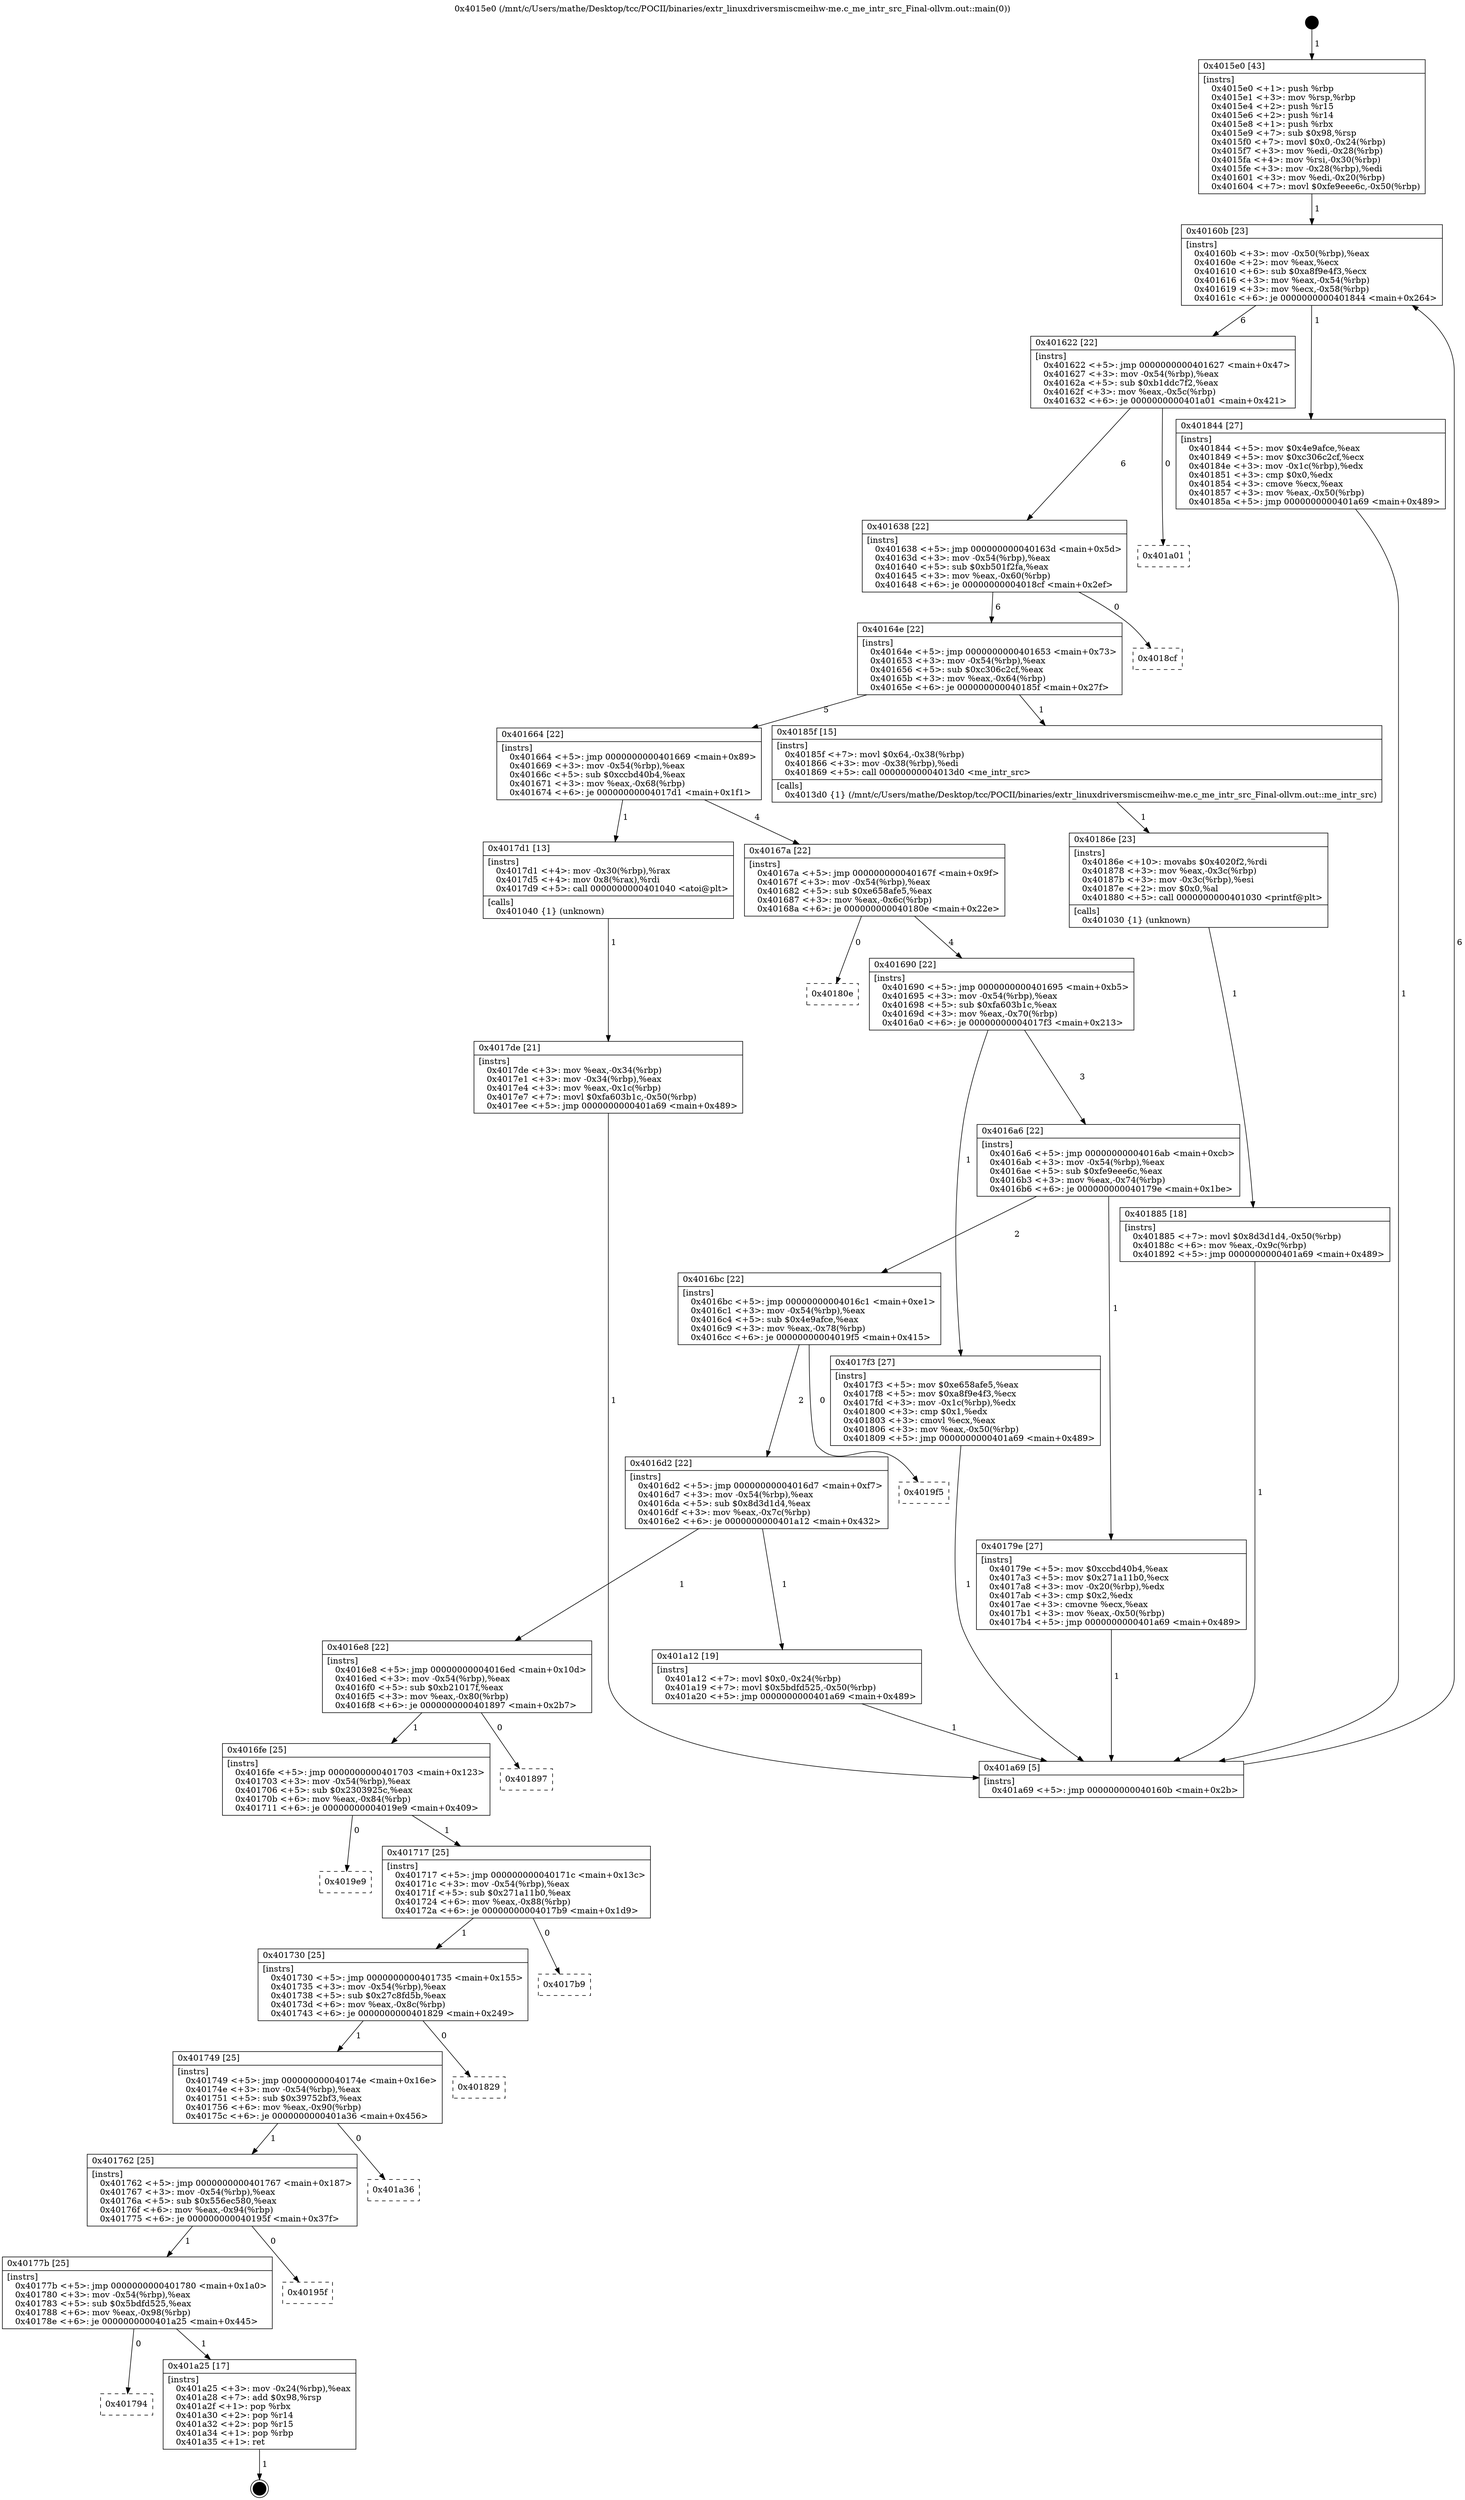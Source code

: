 digraph "0x4015e0" {
  label = "0x4015e0 (/mnt/c/Users/mathe/Desktop/tcc/POCII/binaries/extr_linuxdriversmiscmeihw-me.c_me_intr_src_Final-ollvm.out::main(0))"
  labelloc = "t"
  node[shape=record]

  Entry [label="",width=0.3,height=0.3,shape=circle,fillcolor=black,style=filled]
  "0x40160b" [label="{
     0x40160b [23]\l
     | [instrs]\l
     &nbsp;&nbsp;0x40160b \<+3\>: mov -0x50(%rbp),%eax\l
     &nbsp;&nbsp;0x40160e \<+2\>: mov %eax,%ecx\l
     &nbsp;&nbsp;0x401610 \<+6\>: sub $0xa8f9e4f3,%ecx\l
     &nbsp;&nbsp;0x401616 \<+3\>: mov %eax,-0x54(%rbp)\l
     &nbsp;&nbsp;0x401619 \<+3\>: mov %ecx,-0x58(%rbp)\l
     &nbsp;&nbsp;0x40161c \<+6\>: je 0000000000401844 \<main+0x264\>\l
  }"]
  "0x401844" [label="{
     0x401844 [27]\l
     | [instrs]\l
     &nbsp;&nbsp;0x401844 \<+5\>: mov $0x4e9afce,%eax\l
     &nbsp;&nbsp;0x401849 \<+5\>: mov $0xc306c2cf,%ecx\l
     &nbsp;&nbsp;0x40184e \<+3\>: mov -0x1c(%rbp),%edx\l
     &nbsp;&nbsp;0x401851 \<+3\>: cmp $0x0,%edx\l
     &nbsp;&nbsp;0x401854 \<+3\>: cmove %ecx,%eax\l
     &nbsp;&nbsp;0x401857 \<+3\>: mov %eax,-0x50(%rbp)\l
     &nbsp;&nbsp;0x40185a \<+5\>: jmp 0000000000401a69 \<main+0x489\>\l
  }"]
  "0x401622" [label="{
     0x401622 [22]\l
     | [instrs]\l
     &nbsp;&nbsp;0x401622 \<+5\>: jmp 0000000000401627 \<main+0x47\>\l
     &nbsp;&nbsp;0x401627 \<+3\>: mov -0x54(%rbp),%eax\l
     &nbsp;&nbsp;0x40162a \<+5\>: sub $0xb1ddc7f2,%eax\l
     &nbsp;&nbsp;0x40162f \<+3\>: mov %eax,-0x5c(%rbp)\l
     &nbsp;&nbsp;0x401632 \<+6\>: je 0000000000401a01 \<main+0x421\>\l
  }"]
  Exit [label="",width=0.3,height=0.3,shape=circle,fillcolor=black,style=filled,peripheries=2]
  "0x401a01" [label="{
     0x401a01\l
  }", style=dashed]
  "0x401638" [label="{
     0x401638 [22]\l
     | [instrs]\l
     &nbsp;&nbsp;0x401638 \<+5\>: jmp 000000000040163d \<main+0x5d\>\l
     &nbsp;&nbsp;0x40163d \<+3\>: mov -0x54(%rbp),%eax\l
     &nbsp;&nbsp;0x401640 \<+5\>: sub $0xb501f2fa,%eax\l
     &nbsp;&nbsp;0x401645 \<+3\>: mov %eax,-0x60(%rbp)\l
     &nbsp;&nbsp;0x401648 \<+6\>: je 00000000004018cf \<main+0x2ef\>\l
  }"]
  "0x401794" [label="{
     0x401794\l
  }", style=dashed]
  "0x4018cf" [label="{
     0x4018cf\l
  }", style=dashed]
  "0x40164e" [label="{
     0x40164e [22]\l
     | [instrs]\l
     &nbsp;&nbsp;0x40164e \<+5\>: jmp 0000000000401653 \<main+0x73\>\l
     &nbsp;&nbsp;0x401653 \<+3\>: mov -0x54(%rbp),%eax\l
     &nbsp;&nbsp;0x401656 \<+5\>: sub $0xc306c2cf,%eax\l
     &nbsp;&nbsp;0x40165b \<+3\>: mov %eax,-0x64(%rbp)\l
     &nbsp;&nbsp;0x40165e \<+6\>: je 000000000040185f \<main+0x27f\>\l
  }"]
  "0x401a25" [label="{
     0x401a25 [17]\l
     | [instrs]\l
     &nbsp;&nbsp;0x401a25 \<+3\>: mov -0x24(%rbp),%eax\l
     &nbsp;&nbsp;0x401a28 \<+7\>: add $0x98,%rsp\l
     &nbsp;&nbsp;0x401a2f \<+1\>: pop %rbx\l
     &nbsp;&nbsp;0x401a30 \<+2\>: pop %r14\l
     &nbsp;&nbsp;0x401a32 \<+2\>: pop %r15\l
     &nbsp;&nbsp;0x401a34 \<+1\>: pop %rbp\l
     &nbsp;&nbsp;0x401a35 \<+1\>: ret\l
  }"]
  "0x40185f" [label="{
     0x40185f [15]\l
     | [instrs]\l
     &nbsp;&nbsp;0x40185f \<+7\>: movl $0x64,-0x38(%rbp)\l
     &nbsp;&nbsp;0x401866 \<+3\>: mov -0x38(%rbp),%edi\l
     &nbsp;&nbsp;0x401869 \<+5\>: call 00000000004013d0 \<me_intr_src\>\l
     | [calls]\l
     &nbsp;&nbsp;0x4013d0 \{1\} (/mnt/c/Users/mathe/Desktop/tcc/POCII/binaries/extr_linuxdriversmiscmeihw-me.c_me_intr_src_Final-ollvm.out::me_intr_src)\l
  }"]
  "0x401664" [label="{
     0x401664 [22]\l
     | [instrs]\l
     &nbsp;&nbsp;0x401664 \<+5\>: jmp 0000000000401669 \<main+0x89\>\l
     &nbsp;&nbsp;0x401669 \<+3\>: mov -0x54(%rbp),%eax\l
     &nbsp;&nbsp;0x40166c \<+5\>: sub $0xccbd40b4,%eax\l
     &nbsp;&nbsp;0x401671 \<+3\>: mov %eax,-0x68(%rbp)\l
     &nbsp;&nbsp;0x401674 \<+6\>: je 00000000004017d1 \<main+0x1f1\>\l
  }"]
  "0x40177b" [label="{
     0x40177b [25]\l
     | [instrs]\l
     &nbsp;&nbsp;0x40177b \<+5\>: jmp 0000000000401780 \<main+0x1a0\>\l
     &nbsp;&nbsp;0x401780 \<+3\>: mov -0x54(%rbp),%eax\l
     &nbsp;&nbsp;0x401783 \<+5\>: sub $0x5bdfd525,%eax\l
     &nbsp;&nbsp;0x401788 \<+6\>: mov %eax,-0x98(%rbp)\l
     &nbsp;&nbsp;0x40178e \<+6\>: je 0000000000401a25 \<main+0x445\>\l
  }"]
  "0x4017d1" [label="{
     0x4017d1 [13]\l
     | [instrs]\l
     &nbsp;&nbsp;0x4017d1 \<+4\>: mov -0x30(%rbp),%rax\l
     &nbsp;&nbsp;0x4017d5 \<+4\>: mov 0x8(%rax),%rdi\l
     &nbsp;&nbsp;0x4017d9 \<+5\>: call 0000000000401040 \<atoi@plt\>\l
     | [calls]\l
     &nbsp;&nbsp;0x401040 \{1\} (unknown)\l
  }"]
  "0x40167a" [label="{
     0x40167a [22]\l
     | [instrs]\l
     &nbsp;&nbsp;0x40167a \<+5\>: jmp 000000000040167f \<main+0x9f\>\l
     &nbsp;&nbsp;0x40167f \<+3\>: mov -0x54(%rbp),%eax\l
     &nbsp;&nbsp;0x401682 \<+5\>: sub $0xe658afe5,%eax\l
     &nbsp;&nbsp;0x401687 \<+3\>: mov %eax,-0x6c(%rbp)\l
     &nbsp;&nbsp;0x40168a \<+6\>: je 000000000040180e \<main+0x22e\>\l
  }"]
  "0x40195f" [label="{
     0x40195f\l
  }", style=dashed]
  "0x40180e" [label="{
     0x40180e\l
  }", style=dashed]
  "0x401690" [label="{
     0x401690 [22]\l
     | [instrs]\l
     &nbsp;&nbsp;0x401690 \<+5\>: jmp 0000000000401695 \<main+0xb5\>\l
     &nbsp;&nbsp;0x401695 \<+3\>: mov -0x54(%rbp),%eax\l
     &nbsp;&nbsp;0x401698 \<+5\>: sub $0xfa603b1c,%eax\l
     &nbsp;&nbsp;0x40169d \<+3\>: mov %eax,-0x70(%rbp)\l
     &nbsp;&nbsp;0x4016a0 \<+6\>: je 00000000004017f3 \<main+0x213\>\l
  }"]
  "0x401762" [label="{
     0x401762 [25]\l
     | [instrs]\l
     &nbsp;&nbsp;0x401762 \<+5\>: jmp 0000000000401767 \<main+0x187\>\l
     &nbsp;&nbsp;0x401767 \<+3\>: mov -0x54(%rbp),%eax\l
     &nbsp;&nbsp;0x40176a \<+5\>: sub $0x556ec580,%eax\l
     &nbsp;&nbsp;0x40176f \<+6\>: mov %eax,-0x94(%rbp)\l
     &nbsp;&nbsp;0x401775 \<+6\>: je 000000000040195f \<main+0x37f\>\l
  }"]
  "0x4017f3" [label="{
     0x4017f3 [27]\l
     | [instrs]\l
     &nbsp;&nbsp;0x4017f3 \<+5\>: mov $0xe658afe5,%eax\l
     &nbsp;&nbsp;0x4017f8 \<+5\>: mov $0xa8f9e4f3,%ecx\l
     &nbsp;&nbsp;0x4017fd \<+3\>: mov -0x1c(%rbp),%edx\l
     &nbsp;&nbsp;0x401800 \<+3\>: cmp $0x1,%edx\l
     &nbsp;&nbsp;0x401803 \<+3\>: cmovl %ecx,%eax\l
     &nbsp;&nbsp;0x401806 \<+3\>: mov %eax,-0x50(%rbp)\l
     &nbsp;&nbsp;0x401809 \<+5\>: jmp 0000000000401a69 \<main+0x489\>\l
  }"]
  "0x4016a6" [label="{
     0x4016a6 [22]\l
     | [instrs]\l
     &nbsp;&nbsp;0x4016a6 \<+5\>: jmp 00000000004016ab \<main+0xcb\>\l
     &nbsp;&nbsp;0x4016ab \<+3\>: mov -0x54(%rbp),%eax\l
     &nbsp;&nbsp;0x4016ae \<+5\>: sub $0xfe9eee6c,%eax\l
     &nbsp;&nbsp;0x4016b3 \<+3\>: mov %eax,-0x74(%rbp)\l
     &nbsp;&nbsp;0x4016b6 \<+6\>: je 000000000040179e \<main+0x1be\>\l
  }"]
  "0x401a36" [label="{
     0x401a36\l
  }", style=dashed]
  "0x40179e" [label="{
     0x40179e [27]\l
     | [instrs]\l
     &nbsp;&nbsp;0x40179e \<+5\>: mov $0xccbd40b4,%eax\l
     &nbsp;&nbsp;0x4017a3 \<+5\>: mov $0x271a11b0,%ecx\l
     &nbsp;&nbsp;0x4017a8 \<+3\>: mov -0x20(%rbp),%edx\l
     &nbsp;&nbsp;0x4017ab \<+3\>: cmp $0x2,%edx\l
     &nbsp;&nbsp;0x4017ae \<+3\>: cmovne %ecx,%eax\l
     &nbsp;&nbsp;0x4017b1 \<+3\>: mov %eax,-0x50(%rbp)\l
     &nbsp;&nbsp;0x4017b4 \<+5\>: jmp 0000000000401a69 \<main+0x489\>\l
  }"]
  "0x4016bc" [label="{
     0x4016bc [22]\l
     | [instrs]\l
     &nbsp;&nbsp;0x4016bc \<+5\>: jmp 00000000004016c1 \<main+0xe1\>\l
     &nbsp;&nbsp;0x4016c1 \<+3\>: mov -0x54(%rbp),%eax\l
     &nbsp;&nbsp;0x4016c4 \<+5\>: sub $0x4e9afce,%eax\l
     &nbsp;&nbsp;0x4016c9 \<+3\>: mov %eax,-0x78(%rbp)\l
     &nbsp;&nbsp;0x4016cc \<+6\>: je 00000000004019f5 \<main+0x415\>\l
  }"]
  "0x401a69" [label="{
     0x401a69 [5]\l
     | [instrs]\l
     &nbsp;&nbsp;0x401a69 \<+5\>: jmp 000000000040160b \<main+0x2b\>\l
  }"]
  "0x4015e0" [label="{
     0x4015e0 [43]\l
     | [instrs]\l
     &nbsp;&nbsp;0x4015e0 \<+1\>: push %rbp\l
     &nbsp;&nbsp;0x4015e1 \<+3\>: mov %rsp,%rbp\l
     &nbsp;&nbsp;0x4015e4 \<+2\>: push %r15\l
     &nbsp;&nbsp;0x4015e6 \<+2\>: push %r14\l
     &nbsp;&nbsp;0x4015e8 \<+1\>: push %rbx\l
     &nbsp;&nbsp;0x4015e9 \<+7\>: sub $0x98,%rsp\l
     &nbsp;&nbsp;0x4015f0 \<+7\>: movl $0x0,-0x24(%rbp)\l
     &nbsp;&nbsp;0x4015f7 \<+3\>: mov %edi,-0x28(%rbp)\l
     &nbsp;&nbsp;0x4015fa \<+4\>: mov %rsi,-0x30(%rbp)\l
     &nbsp;&nbsp;0x4015fe \<+3\>: mov -0x28(%rbp),%edi\l
     &nbsp;&nbsp;0x401601 \<+3\>: mov %edi,-0x20(%rbp)\l
     &nbsp;&nbsp;0x401604 \<+7\>: movl $0xfe9eee6c,-0x50(%rbp)\l
  }"]
  "0x4017de" [label="{
     0x4017de [21]\l
     | [instrs]\l
     &nbsp;&nbsp;0x4017de \<+3\>: mov %eax,-0x34(%rbp)\l
     &nbsp;&nbsp;0x4017e1 \<+3\>: mov -0x34(%rbp),%eax\l
     &nbsp;&nbsp;0x4017e4 \<+3\>: mov %eax,-0x1c(%rbp)\l
     &nbsp;&nbsp;0x4017e7 \<+7\>: movl $0xfa603b1c,-0x50(%rbp)\l
     &nbsp;&nbsp;0x4017ee \<+5\>: jmp 0000000000401a69 \<main+0x489\>\l
  }"]
  "0x40186e" [label="{
     0x40186e [23]\l
     | [instrs]\l
     &nbsp;&nbsp;0x40186e \<+10\>: movabs $0x4020f2,%rdi\l
     &nbsp;&nbsp;0x401878 \<+3\>: mov %eax,-0x3c(%rbp)\l
     &nbsp;&nbsp;0x40187b \<+3\>: mov -0x3c(%rbp),%esi\l
     &nbsp;&nbsp;0x40187e \<+2\>: mov $0x0,%al\l
     &nbsp;&nbsp;0x401880 \<+5\>: call 0000000000401030 \<printf@plt\>\l
     | [calls]\l
     &nbsp;&nbsp;0x401030 \{1\} (unknown)\l
  }"]
  "0x401885" [label="{
     0x401885 [18]\l
     | [instrs]\l
     &nbsp;&nbsp;0x401885 \<+7\>: movl $0x8d3d1d4,-0x50(%rbp)\l
     &nbsp;&nbsp;0x40188c \<+6\>: mov %eax,-0x9c(%rbp)\l
     &nbsp;&nbsp;0x401892 \<+5\>: jmp 0000000000401a69 \<main+0x489\>\l
  }"]
  "0x401749" [label="{
     0x401749 [25]\l
     | [instrs]\l
     &nbsp;&nbsp;0x401749 \<+5\>: jmp 000000000040174e \<main+0x16e\>\l
     &nbsp;&nbsp;0x40174e \<+3\>: mov -0x54(%rbp),%eax\l
     &nbsp;&nbsp;0x401751 \<+5\>: sub $0x39752bf3,%eax\l
     &nbsp;&nbsp;0x401756 \<+6\>: mov %eax,-0x90(%rbp)\l
     &nbsp;&nbsp;0x40175c \<+6\>: je 0000000000401a36 \<main+0x456\>\l
  }"]
  "0x4019f5" [label="{
     0x4019f5\l
  }", style=dashed]
  "0x4016d2" [label="{
     0x4016d2 [22]\l
     | [instrs]\l
     &nbsp;&nbsp;0x4016d2 \<+5\>: jmp 00000000004016d7 \<main+0xf7\>\l
     &nbsp;&nbsp;0x4016d7 \<+3\>: mov -0x54(%rbp),%eax\l
     &nbsp;&nbsp;0x4016da \<+5\>: sub $0x8d3d1d4,%eax\l
     &nbsp;&nbsp;0x4016df \<+3\>: mov %eax,-0x7c(%rbp)\l
     &nbsp;&nbsp;0x4016e2 \<+6\>: je 0000000000401a12 \<main+0x432\>\l
  }"]
  "0x401829" [label="{
     0x401829\l
  }", style=dashed]
  "0x401a12" [label="{
     0x401a12 [19]\l
     | [instrs]\l
     &nbsp;&nbsp;0x401a12 \<+7\>: movl $0x0,-0x24(%rbp)\l
     &nbsp;&nbsp;0x401a19 \<+7\>: movl $0x5bdfd525,-0x50(%rbp)\l
     &nbsp;&nbsp;0x401a20 \<+5\>: jmp 0000000000401a69 \<main+0x489\>\l
  }"]
  "0x4016e8" [label="{
     0x4016e8 [22]\l
     | [instrs]\l
     &nbsp;&nbsp;0x4016e8 \<+5\>: jmp 00000000004016ed \<main+0x10d\>\l
     &nbsp;&nbsp;0x4016ed \<+3\>: mov -0x54(%rbp),%eax\l
     &nbsp;&nbsp;0x4016f0 \<+5\>: sub $0xb21017f,%eax\l
     &nbsp;&nbsp;0x4016f5 \<+3\>: mov %eax,-0x80(%rbp)\l
     &nbsp;&nbsp;0x4016f8 \<+6\>: je 0000000000401897 \<main+0x2b7\>\l
  }"]
  "0x401730" [label="{
     0x401730 [25]\l
     | [instrs]\l
     &nbsp;&nbsp;0x401730 \<+5\>: jmp 0000000000401735 \<main+0x155\>\l
     &nbsp;&nbsp;0x401735 \<+3\>: mov -0x54(%rbp),%eax\l
     &nbsp;&nbsp;0x401738 \<+5\>: sub $0x27c8fd5b,%eax\l
     &nbsp;&nbsp;0x40173d \<+6\>: mov %eax,-0x8c(%rbp)\l
     &nbsp;&nbsp;0x401743 \<+6\>: je 0000000000401829 \<main+0x249\>\l
  }"]
  "0x401897" [label="{
     0x401897\l
  }", style=dashed]
  "0x4016fe" [label="{
     0x4016fe [25]\l
     | [instrs]\l
     &nbsp;&nbsp;0x4016fe \<+5\>: jmp 0000000000401703 \<main+0x123\>\l
     &nbsp;&nbsp;0x401703 \<+3\>: mov -0x54(%rbp),%eax\l
     &nbsp;&nbsp;0x401706 \<+5\>: sub $0x2303925c,%eax\l
     &nbsp;&nbsp;0x40170b \<+6\>: mov %eax,-0x84(%rbp)\l
     &nbsp;&nbsp;0x401711 \<+6\>: je 00000000004019e9 \<main+0x409\>\l
  }"]
  "0x4017b9" [label="{
     0x4017b9\l
  }", style=dashed]
  "0x4019e9" [label="{
     0x4019e9\l
  }", style=dashed]
  "0x401717" [label="{
     0x401717 [25]\l
     | [instrs]\l
     &nbsp;&nbsp;0x401717 \<+5\>: jmp 000000000040171c \<main+0x13c\>\l
     &nbsp;&nbsp;0x40171c \<+3\>: mov -0x54(%rbp),%eax\l
     &nbsp;&nbsp;0x40171f \<+5\>: sub $0x271a11b0,%eax\l
     &nbsp;&nbsp;0x401724 \<+6\>: mov %eax,-0x88(%rbp)\l
     &nbsp;&nbsp;0x40172a \<+6\>: je 00000000004017b9 \<main+0x1d9\>\l
  }"]
  Entry -> "0x4015e0" [label=" 1"]
  "0x40160b" -> "0x401844" [label=" 1"]
  "0x40160b" -> "0x401622" [label=" 6"]
  "0x401a25" -> Exit [label=" 1"]
  "0x401622" -> "0x401a01" [label=" 0"]
  "0x401622" -> "0x401638" [label=" 6"]
  "0x40177b" -> "0x401794" [label=" 0"]
  "0x401638" -> "0x4018cf" [label=" 0"]
  "0x401638" -> "0x40164e" [label=" 6"]
  "0x40177b" -> "0x401a25" [label=" 1"]
  "0x40164e" -> "0x40185f" [label=" 1"]
  "0x40164e" -> "0x401664" [label=" 5"]
  "0x401762" -> "0x40177b" [label=" 1"]
  "0x401664" -> "0x4017d1" [label=" 1"]
  "0x401664" -> "0x40167a" [label=" 4"]
  "0x401762" -> "0x40195f" [label=" 0"]
  "0x40167a" -> "0x40180e" [label=" 0"]
  "0x40167a" -> "0x401690" [label=" 4"]
  "0x401749" -> "0x401762" [label=" 1"]
  "0x401690" -> "0x4017f3" [label=" 1"]
  "0x401690" -> "0x4016a6" [label=" 3"]
  "0x401749" -> "0x401a36" [label=" 0"]
  "0x4016a6" -> "0x40179e" [label=" 1"]
  "0x4016a6" -> "0x4016bc" [label=" 2"]
  "0x40179e" -> "0x401a69" [label=" 1"]
  "0x4015e0" -> "0x40160b" [label=" 1"]
  "0x401a69" -> "0x40160b" [label=" 6"]
  "0x4017d1" -> "0x4017de" [label=" 1"]
  "0x4017de" -> "0x401a69" [label=" 1"]
  "0x4017f3" -> "0x401a69" [label=" 1"]
  "0x401844" -> "0x401a69" [label=" 1"]
  "0x40185f" -> "0x40186e" [label=" 1"]
  "0x40186e" -> "0x401885" [label=" 1"]
  "0x401885" -> "0x401a69" [label=" 1"]
  "0x401730" -> "0x401749" [label=" 1"]
  "0x4016bc" -> "0x4019f5" [label=" 0"]
  "0x4016bc" -> "0x4016d2" [label=" 2"]
  "0x401730" -> "0x401829" [label=" 0"]
  "0x4016d2" -> "0x401a12" [label=" 1"]
  "0x4016d2" -> "0x4016e8" [label=" 1"]
  "0x401a12" -> "0x401a69" [label=" 1"]
  "0x401717" -> "0x401730" [label=" 1"]
  "0x4016e8" -> "0x401897" [label=" 0"]
  "0x4016e8" -> "0x4016fe" [label=" 1"]
  "0x401717" -> "0x4017b9" [label=" 0"]
  "0x4016fe" -> "0x4019e9" [label=" 0"]
  "0x4016fe" -> "0x401717" [label=" 1"]
}

